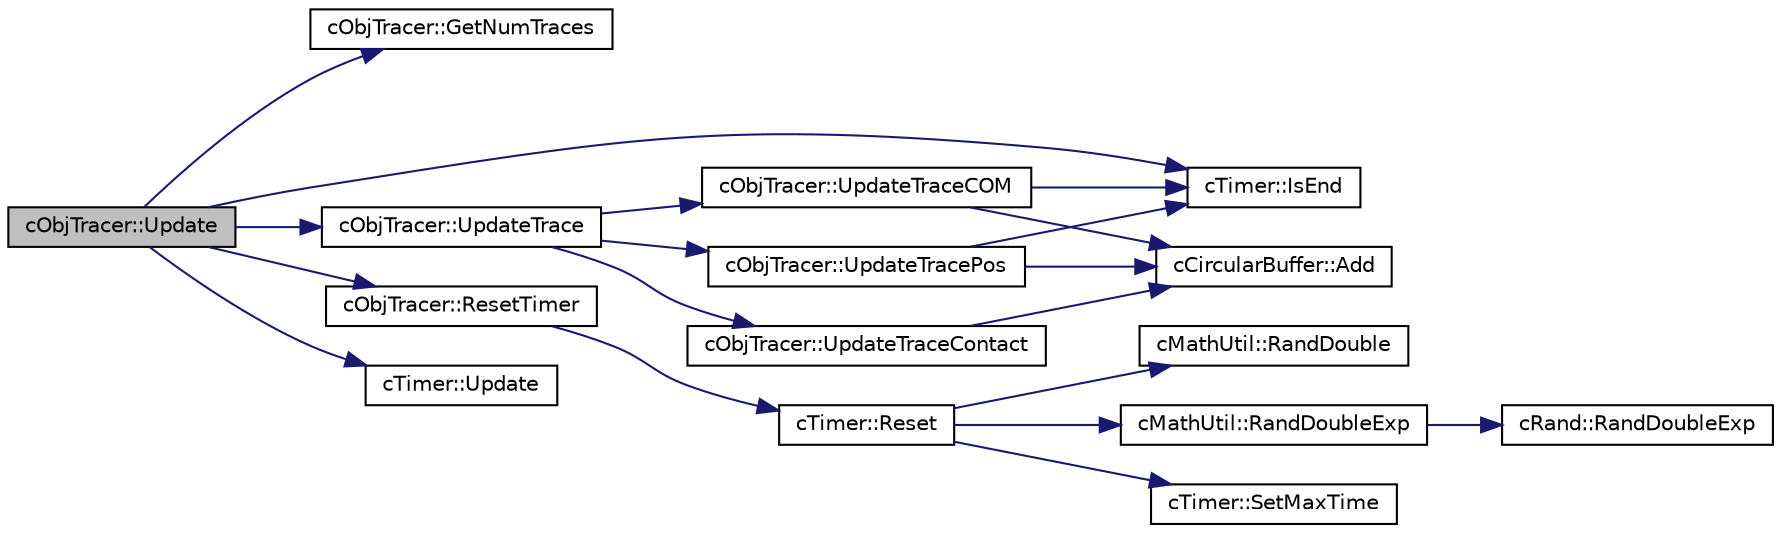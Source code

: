 digraph "cObjTracer::Update"
{
 // LATEX_PDF_SIZE
  edge [fontname="Helvetica",fontsize="10",labelfontname="Helvetica",labelfontsize="10"];
  node [fontname="Helvetica",fontsize="10",shape=record];
  rankdir="LR";
  Node1 [label="cObjTracer::Update",height=0.2,width=0.4,color="black", fillcolor="grey75", style="filled", fontcolor="black",tooltip=" "];
  Node1 -> Node2 [color="midnightblue",fontsize="10",style="solid",fontname="Helvetica"];
  Node2 [label="cObjTracer::GetNumTraces",height=0.2,width=0.4,color="black", fillcolor="white", style="filled",URL="$classc_obj_tracer.html#a1ab0a6d791c2febc89f7cbfa26943b94",tooltip=" "];
  Node1 -> Node3 [color="midnightblue",fontsize="10",style="solid",fontname="Helvetica"];
  Node3 [label="cTimer::IsEnd",height=0.2,width=0.4,color="black", fillcolor="white", style="filled",URL="$classc_timer.html#a4fb4c263b92427f49038a53dcd9479ae",tooltip=" "];
  Node1 -> Node4 [color="midnightblue",fontsize="10",style="solid",fontname="Helvetica"];
  Node4 [label="cObjTracer::ResetTimer",height=0.2,width=0.4,color="black", fillcolor="white", style="filled",URL="$classc_obj_tracer.html#aed934ea118cab7e537373e9b39ba7195",tooltip=" "];
  Node4 -> Node5 [color="midnightblue",fontsize="10",style="solid",fontname="Helvetica"];
  Node5 [label="cTimer::Reset",height=0.2,width=0.4,color="black", fillcolor="white", style="filled",URL="$classc_timer.html#ad1099bd7febb32a85da1273881d2326d",tooltip=" "];
  Node5 -> Node6 [color="midnightblue",fontsize="10",style="solid",fontname="Helvetica"];
  Node6 [label="cMathUtil::RandDouble",height=0.2,width=0.4,color="black", fillcolor="white", style="filled",URL="$classc_math_util.html#a8f3607d8952c00d36141494961f8691e",tooltip=" "];
  Node5 -> Node7 [color="midnightblue",fontsize="10",style="solid",fontname="Helvetica"];
  Node7 [label="cMathUtil::RandDoubleExp",height=0.2,width=0.4,color="black", fillcolor="white", style="filled",URL="$classc_math_util.html#a0750363044514fd5f6951c05f533067b",tooltip=" "];
  Node7 -> Node8 [color="midnightblue",fontsize="10",style="solid",fontname="Helvetica"];
  Node8 [label="cRand::RandDoubleExp",height=0.2,width=0.4,color="black", fillcolor="white", style="filled",URL="$classc_rand.html#a22bfd19e9f9233e08955c9e2ab47ba38",tooltip=" "];
  Node5 -> Node9 [color="midnightblue",fontsize="10",style="solid",fontname="Helvetica"];
  Node9 [label="cTimer::SetMaxTime",height=0.2,width=0.4,color="black", fillcolor="white", style="filled",URL="$classc_timer.html#a809813de40643bdcd8eeb5b4166934f0",tooltip=" "];
  Node1 -> Node10 [color="midnightblue",fontsize="10",style="solid",fontname="Helvetica"];
  Node10 [label="cTimer::Update",height=0.2,width=0.4,color="black", fillcolor="white", style="filled",URL="$classc_timer.html#ac5e8d40ff392e81e970e94fc90300852",tooltip=" "];
  Node1 -> Node11 [color="midnightblue",fontsize="10",style="solid",fontname="Helvetica"];
  Node11 [label="cObjTracer::UpdateTrace",height=0.2,width=0.4,color="black", fillcolor="white", style="filled",URL="$classc_obj_tracer.html#a260e971628a584a1171b826fba3f249a",tooltip=" "];
  Node11 -> Node12 [color="midnightblue",fontsize="10",style="solid",fontname="Helvetica"];
  Node12 [label="cObjTracer::UpdateTraceCOM",height=0.2,width=0.4,color="black", fillcolor="white", style="filled",URL="$classc_obj_tracer.html#a657eec04356959ce21c21adbb046480b",tooltip=" "];
  Node12 -> Node13 [color="midnightblue",fontsize="10",style="solid",fontname="Helvetica"];
  Node13 [label="cCircularBuffer::Add",height=0.2,width=0.4,color="black", fillcolor="white", style="filled",URL="$classc_circular_buffer.html#a772e473ca90fffa7072a6062b4ed6117",tooltip=" "];
  Node12 -> Node3 [color="midnightblue",fontsize="10",style="solid",fontname="Helvetica"];
  Node11 -> Node14 [color="midnightblue",fontsize="10",style="solid",fontname="Helvetica"];
  Node14 [label="cObjTracer::UpdateTraceContact",height=0.2,width=0.4,color="black", fillcolor="white", style="filled",URL="$classc_obj_tracer.html#a4abaef22d20620d61667003354496d69",tooltip=" "];
  Node14 -> Node13 [color="midnightblue",fontsize="10",style="solid",fontname="Helvetica"];
  Node11 -> Node15 [color="midnightblue",fontsize="10",style="solid",fontname="Helvetica"];
  Node15 [label="cObjTracer::UpdateTracePos",height=0.2,width=0.4,color="black", fillcolor="white", style="filled",URL="$classc_obj_tracer.html#a52424a64c9ef5955537d8b325992390f",tooltip=" "];
  Node15 -> Node13 [color="midnightblue",fontsize="10",style="solid",fontname="Helvetica"];
  Node15 -> Node3 [color="midnightblue",fontsize="10",style="solid",fontname="Helvetica"];
}
